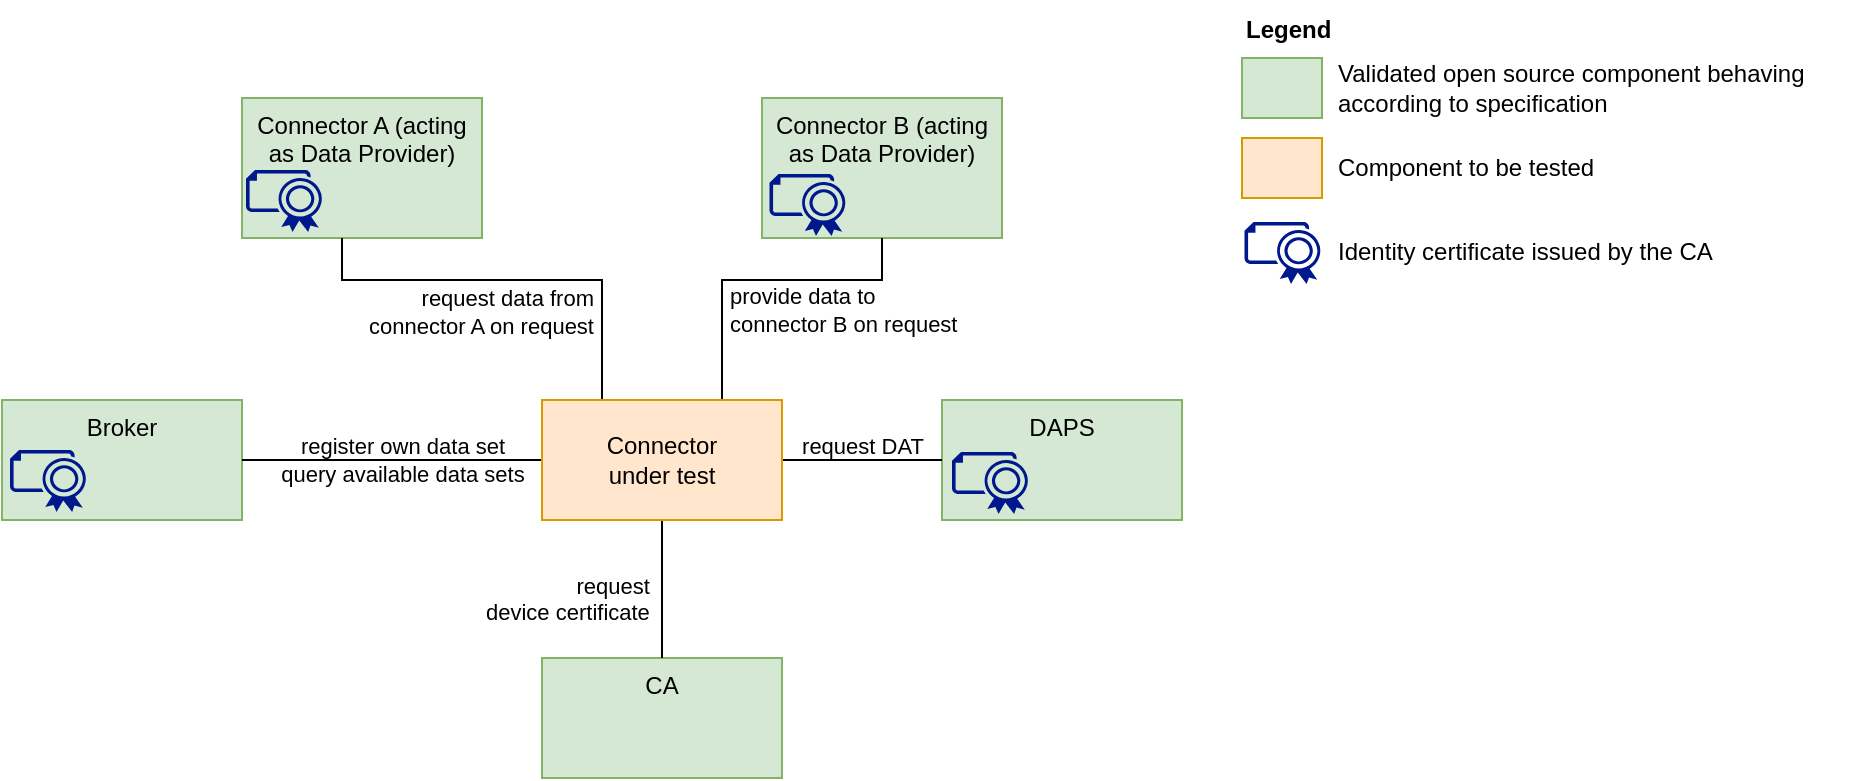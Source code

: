 <mxfile version="14.9.6" type="device"><diagram id="S3DzP4ZIXc_DCiwQGcUj" name="Page-1"><mxGraphModel dx="1355" dy="825" grid="1" gridSize="10" guides="1" tooltips="1" connect="1" arrows="1" fold="1" page="1" pageScale="1" pageWidth="850" pageHeight="1100" math="0" shadow="0"><root><mxCell id="0"/><mxCell id="1" parent="0"/><mxCell id="ALQUIdzcb--iwZ6ip_Ql-1" value="Connector B (acting as Data Provider)" style="rounded=0;whiteSpace=wrap;html=1;fillColor=#d5e8d4;strokeColor=#82b366;verticalAlign=top;" parent="1" vertex="1"><mxGeometry x="620" y="169" width="120" height="70" as="geometry"/></mxCell><mxCell id="s2ZVkHYxuJsYrvT4ztzj-1" value="CA" style="rounded=0;whiteSpace=wrap;html=1;fillColor=#d5e8d4;strokeColor=#82b366;verticalAlign=top;" parent="1" vertex="1"><mxGeometry x="510" y="449" width="120" height="60" as="geometry"/></mxCell><mxCell id="s2ZVkHYxuJsYrvT4ztzj-2" value="DAPS" style="rounded=0;whiteSpace=wrap;html=1;fillColor=#d5e8d4;strokeColor=#82b366;verticalAlign=top;" parent="1" vertex="1"><mxGeometry x="710" y="320" width="120" height="60" as="geometry"/></mxCell><mxCell id="s2ZVkHYxuJsYrvT4ztzj-3" value="Connector A (acting as Data Provider)" style="rounded=0;whiteSpace=wrap;html=1;fillColor=#d5e8d4;strokeColor=#82b366;verticalAlign=top;" parent="1" vertex="1"><mxGeometry x="360" y="169" width="120" height="70" as="geometry"/></mxCell><mxCell id="s2ZVkHYxuJsYrvT4ztzj-5" value="Broker" style="rounded=0;whiteSpace=wrap;html=1;fillColor=#d5e8d4;strokeColor=#82b366;verticalAlign=top;" parent="1" vertex="1"><mxGeometry x="240" y="320" width="120" height="60" as="geometry"/></mxCell><mxCell id="s2ZVkHYxuJsYrvT4ztzj-31" value="register own data set&lt;br&gt;query available data sets" style="edgeStyle=orthogonalEdgeStyle;rounded=0;orthogonalLoop=1;jettySize=auto;html=1;endArrow=none;endFill=0;align=center;verticalAlign=middle;labelBackgroundColor=none;" parent="1" source="s2ZVkHYxuJsYrvT4ztzj-6" target="s2ZVkHYxuJsYrvT4ztzj-5" edge="1"><mxGeometry x="-0.067" relative="1" as="geometry"><mxPoint as="offset"/></mxGeometry></mxCell><mxCell id="s2ZVkHYxuJsYrvT4ztzj-32" value="" style="edgeStyle=orthogonalEdgeStyle;rounded=0;orthogonalLoop=1;jettySize=auto;html=1;entryX=0.5;entryY=1;entryDx=0;entryDy=0;endArrow=none;endFill=0;align=left;exitX=0.75;exitY=0;exitDx=0;exitDy=0;" parent="1" source="s2ZVkHYxuJsYrvT4ztzj-6" edge="1"><mxGeometry x="-0.581" y="-10" relative="1" as="geometry"><Array as="points"><mxPoint x="600" y="260"/><mxPoint x="680" y="260"/></Array><mxPoint as="offset"/><mxPoint x="680" y="239" as="targetPoint"/></mxGeometry></mxCell><mxCell id="s2ZVkHYxuJsYrvT4ztzj-33" style="edgeStyle=orthogonalEdgeStyle;rounded=0;orthogonalLoop=1;jettySize=auto;html=1;endArrow=none;endFill=0;align=center;exitX=0.25;exitY=0;exitDx=0;exitDy=0;" parent="1" source="s2ZVkHYxuJsYrvT4ztzj-6" target="s2ZVkHYxuJsYrvT4ztzj-3" edge="1"><mxGeometry relative="1" as="geometry"><Array as="points"><mxPoint x="540" y="260"/><mxPoint x="410" y="260"/></Array></mxGeometry></mxCell><mxCell id="s2ZVkHYxuJsYrvT4ztzj-36" value="request DAT&lt;br&gt;&amp;nbsp;" style="edgeStyle=orthogonalEdgeStyle;rounded=0;orthogonalLoop=1;jettySize=auto;html=1;entryX=0;entryY=0.5;entryDx=0;entryDy=0;endArrow=none;endFill=0;align=center;verticalAlign=middle;labelBackgroundColor=none;" parent="1" source="s2ZVkHYxuJsYrvT4ztzj-6" target="s2ZVkHYxuJsYrvT4ztzj-2" edge="1"><mxGeometry relative="1" as="geometry"/></mxCell><mxCell id="s2ZVkHYxuJsYrvT4ztzj-37" value="" style="edgeStyle=orthogonalEdgeStyle;rounded=0;orthogonalLoop=1;jettySize=auto;html=1;entryX=0.5;entryY=0;entryDx=0;entryDy=0;endArrow=none;endFill=0;align=right;exitX=0.5;exitY=1;exitDx=0;exitDy=0;" parent="1" source="s2ZVkHYxuJsYrvT4ztzj-6" target="s2ZVkHYxuJsYrvT4ztzj-1" edge="1"><mxGeometry x="-0.658" y="-10" relative="1" as="geometry"><Array as="points"><mxPoint x="570" y="440"/><mxPoint x="570" y="440"/></Array><mxPoint as="offset"/></mxGeometry></mxCell><mxCell id="s2ZVkHYxuJsYrvT4ztzj-6" value="Connector&lt;br&gt;under test" style="rounded=0;whiteSpace=wrap;html=1;fillColor=#ffe6cc;strokeColor=#d79b00;" parent="1" vertex="1"><mxGeometry x="510" y="320" width="120" height="60" as="geometry"/></mxCell><mxCell id="s2ZVkHYxuJsYrvT4ztzj-7" value="" style="rounded=0;whiteSpace=wrap;html=1;fillColor=#d5e8d4;strokeColor=#82b366;" parent="1" vertex="1"><mxGeometry x="860" y="149" width="40" height="30" as="geometry"/></mxCell><mxCell id="s2ZVkHYxuJsYrvT4ztzj-8" value="Validated open source component behaving according to specification" style="text;html=1;strokeColor=none;fillColor=none;align=left;verticalAlign=middle;whiteSpace=wrap;rounded=0;" parent="1" vertex="1"><mxGeometry x="906" y="149" width="260" height="30" as="geometry"/></mxCell><mxCell id="s2ZVkHYxuJsYrvT4ztzj-9" value="" style="rounded=0;whiteSpace=wrap;html=1;fillColor=#ffe6cc;strokeColor=#d79b00;" parent="1" vertex="1"><mxGeometry x="860" y="189" width="40" height="30" as="geometry"/></mxCell><mxCell id="s2ZVkHYxuJsYrvT4ztzj-10" value="Component to be tested" style="text;html=1;strokeColor=none;fillColor=none;align=left;verticalAlign=middle;whiteSpace=wrap;rounded=0;" parent="1" vertex="1"><mxGeometry x="906" y="189" width="260" height="30" as="geometry"/></mxCell><mxCell id="s2ZVkHYxuJsYrvT4ztzj-11" value="&lt;b&gt;Legend&lt;/b&gt;" style="text;html=1;strokeColor=none;fillColor=none;align=left;verticalAlign=middle;whiteSpace=wrap;rounded=0;" parent="1" vertex="1"><mxGeometry x="860" y="120" width="260" height="30" as="geometry"/></mxCell><mxCell id="s2ZVkHYxuJsYrvT4ztzj-22" value="" style="aspect=fixed;pointerEvents=1;shadow=0;dashed=0;html=1;strokeColor=none;labelPosition=center;verticalLabelPosition=bottom;verticalAlign=top;align=center;fillColor=#00188D;shape=mxgraph.azure.certificate" parent="1" vertex="1"><mxGeometry x="362" y="205" width="38.75" height="31" as="geometry"/></mxCell><mxCell id="s2ZVkHYxuJsYrvT4ztzj-23" value="" style="aspect=fixed;pointerEvents=1;shadow=0;dashed=0;html=1;strokeColor=none;labelPosition=center;verticalLabelPosition=bottom;verticalAlign=top;align=center;fillColor=#00188D;shape=mxgraph.azure.certificate" parent="1" vertex="1"><mxGeometry x="623.75" y="207" width="38.75" height="31" as="geometry"/></mxCell><mxCell id="s2ZVkHYxuJsYrvT4ztzj-24" value="" style="aspect=fixed;pointerEvents=1;shadow=0;dashed=0;html=1;strokeColor=none;labelPosition=center;verticalLabelPosition=bottom;verticalAlign=top;align=center;fillColor=#00188D;shape=mxgraph.azure.certificate" parent="1" vertex="1"><mxGeometry x="244" y="345" width="38.75" height="31" as="geometry"/></mxCell><mxCell id="s2ZVkHYxuJsYrvT4ztzj-25" value="" style="aspect=fixed;pointerEvents=1;shadow=0;dashed=0;html=1;strokeColor=none;labelPosition=center;verticalLabelPosition=bottom;verticalAlign=top;align=center;fillColor=#00188D;shape=mxgraph.azure.certificate" parent="1" vertex="1"><mxGeometry x="861.25" y="231" width="38.75" height="31" as="geometry"/></mxCell><mxCell id="s2ZVkHYxuJsYrvT4ztzj-26" value="Identity certificate issued by the CA" style="text;html=1;strokeColor=none;fillColor=none;align=left;verticalAlign=middle;whiteSpace=wrap;rounded=0;" parent="1" vertex="1"><mxGeometry x="906" y="231" width="260" height="30" as="geometry"/></mxCell><mxCell id="s2ZVkHYxuJsYrvT4ztzj-27" value="" style="aspect=fixed;pointerEvents=1;shadow=0;dashed=0;html=1;strokeColor=none;labelPosition=center;verticalLabelPosition=bottom;verticalAlign=top;align=center;fillColor=#00188D;shape=mxgraph.azure.certificate" parent="1" vertex="1"><mxGeometry x="715" y="346" width="38.75" height="31" as="geometry"/></mxCell><mxCell id="s2ZVkHYxuJsYrvT4ztzj-35" value="&lt;span style=&quot;color: rgb(0, 0, 0); font-family: helvetica; font-size: 11px; font-style: normal; font-weight: 400; letter-spacing: normal; text-indent: 0px; text-transform: none; word-spacing: 0px; background-color: rgb(255, 255, 255); display: inline; float: none;&quot;&gt;request data from&lt;/span&gt;&lt;br style=&quot;color: rgb(0, 0, 0); font-family: helvetica; font-size: 11px; font-style: normal; font-weight: 400; letter-spacing: normal; text-indent: 0px; text-transform: none; word-spacing: 0px;&quot;&gt;&lt;span style=&quot;color: rgb(0, 0, 0); font-family: helvetica; font-size: 11px; font-style: normal; font-weight: 400; letter-spacing: normal; text-indent: 0px; text-transform: none; word-spacing: 0px; background-color: rgb(255, 255, 255); display: inline; float: none;&quot;&gt;connector A on request&lt;/span&gt;" style="text;whiteSpace=wrap;html=1;align=right;" parent="1" vertex="1"><mxGeometry x="397.75" y="255" width="140" height="40" as="geometry"/></mxCell><mxCell id="s2ZVkHYxuJsYrvT4ztzj-42" value="&lt;meta charset=&quot;utf-8&quot;&gt;&lt;span style=&quot;color: rgb(0, 0, 0); font-family: helvetica; font-size: 11px; font-style: normal; font-weight: 400; letter-spacing: normal; text-align: left; text-indent: 0px; text-transform: none; word-spacing: 0px; background-color: rgb(255, 255, 255); display: inline; float: none;&quot;&gt;provide data to&lt;/span&gt;&lt;br style=&quot;color: rgb(0, 0, 0); font-family: helvetica; font-size: 11px; font-style: normal; font-weight: 400; letter-spacing: normal; text-align: left; text-indent: 0px; text-transform: none; word-spacing: 0px;&quot;&gt;&lt;span style=&quot;color: rgb(0, 0, 0); font-family: helvetica; font-size: 11px; font-style: normal; font-weight: 400; letter-spacing: normal; text-align: left; text-indent: 0px; text-transform: none; word-spacing: 0px; background-color: rgb(255, 255, 255); display: inline; float: none;&quot;&gt;connector B on request&lt;/span&gt;" style="text;whiteSpace=wrap;html=1;" parent="1" vertex="1"><mxGeometry x="602" y="254" width="140" height="40" as="geometry"/></mxCell><mxCell id="s2ZVkHYxuJsYrvT4ztzj-44" value="&lt;meta charset=&quot;utf-8&quot;&gt;&lt;div style=&quot;color: rgb(0, 0, 0); font-family: helvetica; font-size: 11px; font-style: normal; font-weight: 400; letter-spacing: normal; text-align: right; text-indent: 0px; text-transform: none; word-spacing: 0px;&quot;&gt;request&lt;/div&gt;&lt;div style=&quot;color: rgb(0, 0, 0); font-family: helvetica; font-size: 11px; font-style: normal; font-weight: 400; letter-spacing: normal; text-align: right; text-indent: 0px; text-transform: none; word-spacing: 0px;&quot;&gt;device&amp;nbsp;certificate&lt;/div&gt;" style="text;whiteSpace=wrap;html=1;" parent="1" vertex="1"><mxGeometry x="480" y="400" width="110" height="40" as="geometry"/></mxCell></root></mxGraphModel></diagram></mxfile>